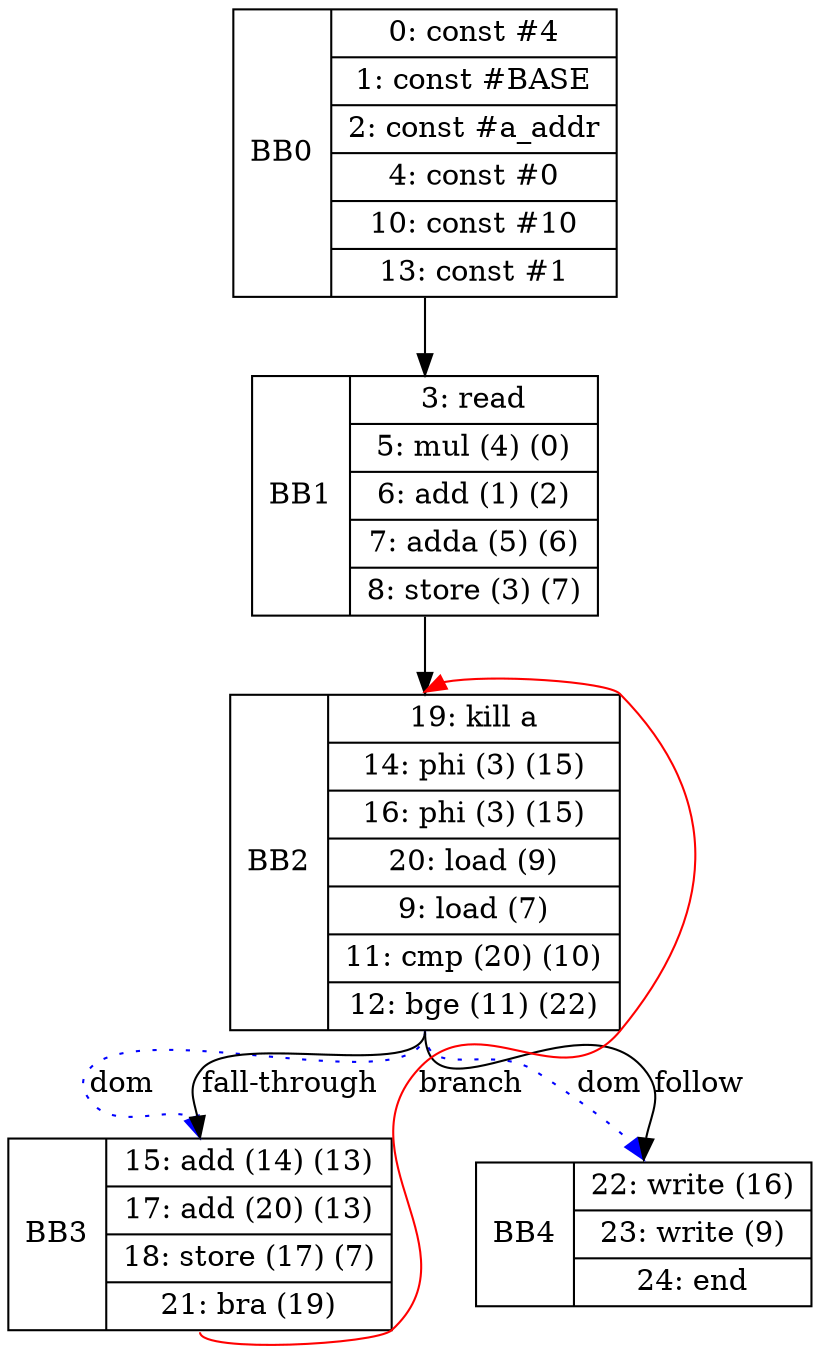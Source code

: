 digraph G {
BB0 [shape=record, label="<b>BB0| { 0: const #4 | 1: const #BASE | 2: const #a_addr | 4: const #0 | 10: const #10 | 13: const #1 }}"];
BB0:s -> BB1:n;
BB1 [shape=record, label="<b>BB1| { 3: read | 5: mul (4) (0) | 6: add (1) (2) | 7: adda (5) (6) | 8: store (3) (7) }}"];
BB1:s -> BB2:n;
BB2 [shape=record, label="<b>BB2| { 19: kill a | 14: phi (3) (15) | 16: phi (3) (15) | 20: load (9) | 9: load (7) | 11: cmp (20) (10) | 12: bge (11) (22) }}"];
BB2:s -> BB3:n [label="dom", style="dotted", color="blue"];
BB2:s -> BB3:n [label="fall-through"];
BB3 [shape=record, label="<b>BB3| { 15: add (14) (13) | 17: add (20) (13) | 18: store (17) (7) | 21: bra (19) }}"];
BB3:s -> BB2:n [label="branch", color="red"];
BB2:s -> BB4:n [label="dom", style="dotted", color="blue"];
BB2:s -> BB4:n [label="follow"];
BB4 [shape=record, label="<b>BB4| { 22: write (16) | 23: write (9) | 24: end }}"];
}

